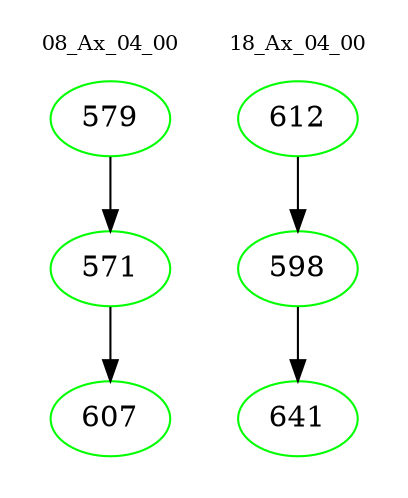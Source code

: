 digraph{
subgraph cluster_0 {
color = white
label = "08_Ax_04_00";
fontsize=10;
T0_579 [label="579", color="green"]
T0_579 -> T0_571 [color="black"]
T0_571 [label="571", color="green"]
T0_571 -> T0_607 [color="black"]
T0_607 [label="607", color="green"]
}
subgraph cluster_1 {
color = white
label = "18_Ax_04_00";
fontsize=10;
T1_612 [label="612", color="green"]
T1_612 -> T1_598 [color="black"]
T1_598 [label="598", color="green"]
T1_598 -> T1_641 [color="black"]
T1_641 [label="641", color="green"]
}
}
